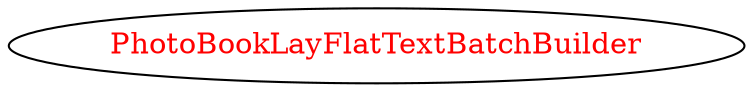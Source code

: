 digraph dependencyGraph {
 concentrate=true;
 ranksep="2.0";
 rankdir="LR"; 
 splines="ortho";
"PhotoBookLayFlatTextBatchBuilder" [fontcolor="red"];
}